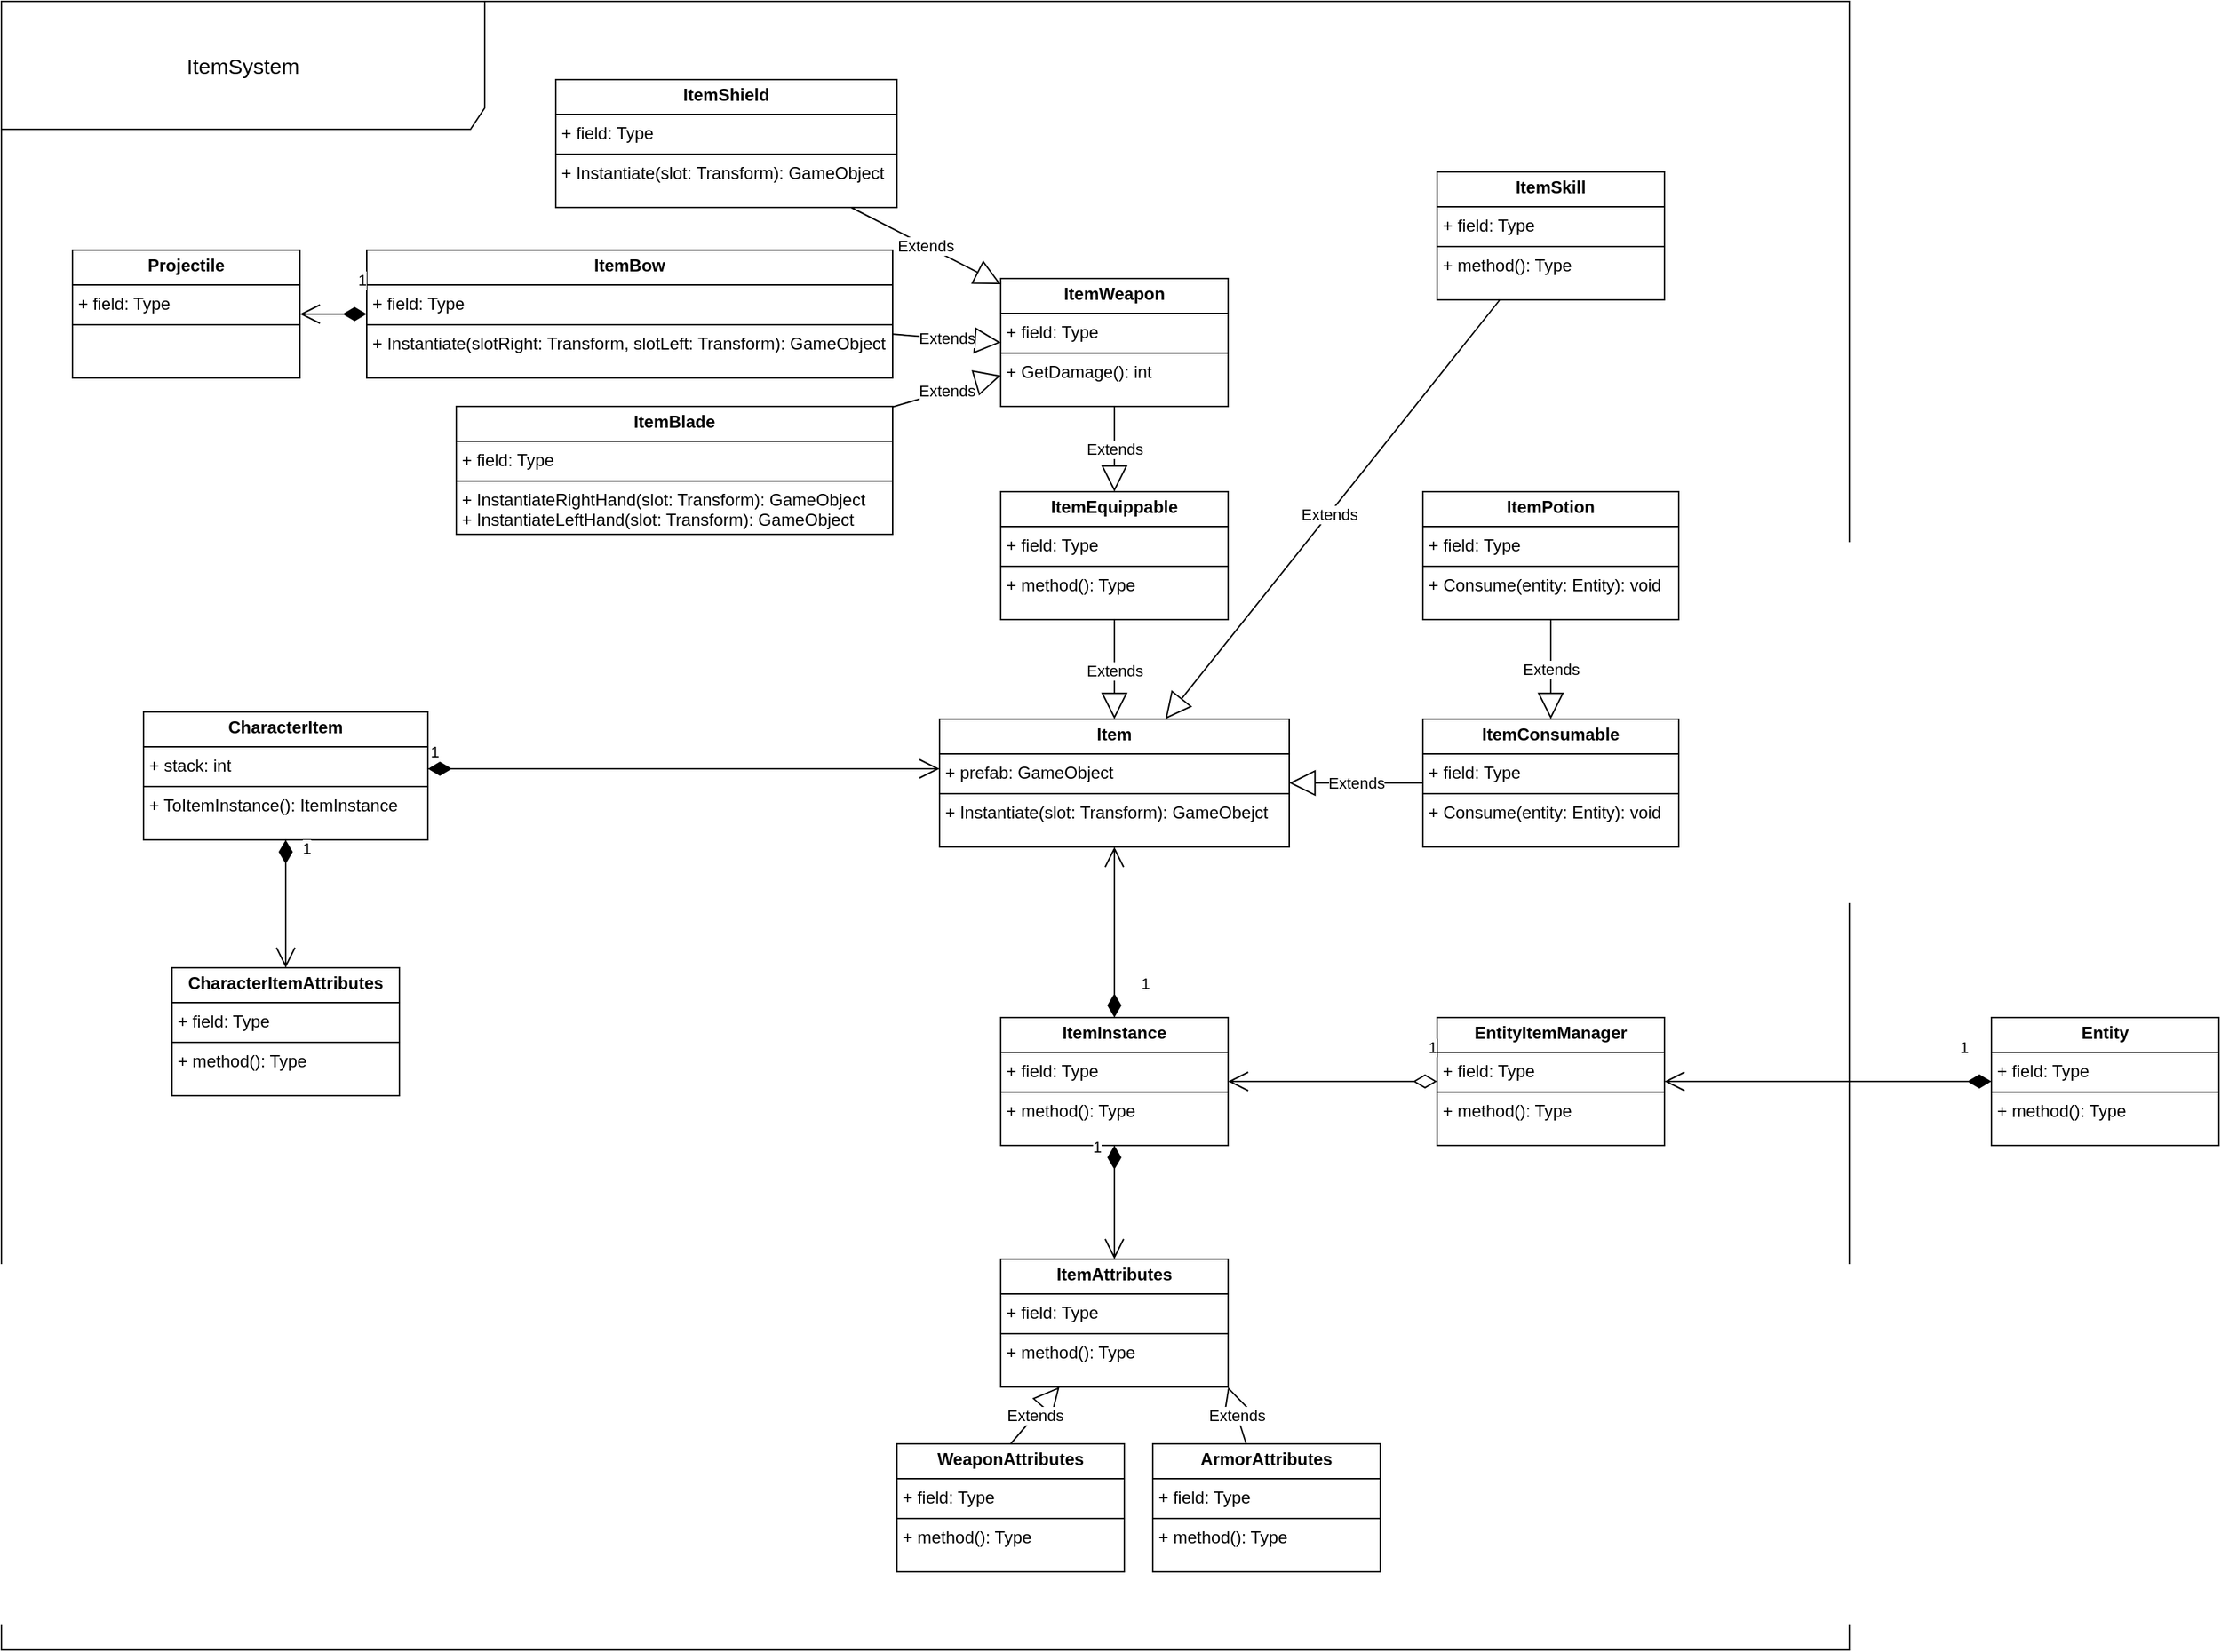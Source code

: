 <mxfile version="24.6.4" type="github">
  <diagram name="第 1 页" id="5KK2oKJwJybRAGpgq_K9">
    <mxGraphModel dx="3420" dy="884" grid="1" gridSize="10" guides="1" tooltips="1" connect="1" arrows="1" fold="1" page="1" pageScale="1" pageWidth="1920" pageHeight="1080" math="0" shadow="0">
      <root>
        <mxCell id="0" />
        <mxCell id="1" parent="0" />
        <mxCell id="GsPyic6-YAyymmCnxKHt-7" value="&lt;p style=&quot;margin:0px;margin-top:4px;text-align:center;&quot;&gt;&lt;b&gt;Item&lt;/b&gt;&lt;/p&gt;&lt;hr size=&quot;1&quot; style=&quot;border-style:solid;&quot;&gt;&lt;p style=&quot;margin:0px;margin-left:4px;&quot;&gt;+ prefab: GameObject&lt;/p&gt;&lt;hr size=&quot;1&quot; style=&quot;border-style:solid;&quot;&gt;&lt;p style=&quot;margin:0px;margin-left:4px;&quot;&gt;+ Instantiate(slot: Transform): GameObejct&lt;/p&gt;" style="verticalAlign=top;align=left;overflow=fill;html=1;whiteSpace=wrap;" vertex="1" parent="1">
          <mxGeometry x="430" y="635" width="246" height="90" as="geometry" />
        </mxCell>
        <mxCell id="GsPyic6-YAyymmCnxKHt-8" value="&lt;p style=&quot;margin:0px;margin-top:4px;text-align:center;&quot;&gt;&lt;b&gt;CharacterItem&lt;/b&gt;&lt;/p&gt;&lt;hr size=&quot;1&quot; style=&quot;border-style:solid;&quot;&gt;&lt;p style=&quot;margin:0px;margin-left:4px;&quot;&gt;+ stack: int&lt;/p&gt;&lt;hr size=&quot;1&quot; style=&quot;border-style:solid;&quot;&gt;&lt;p style=&quot;margin:0px;margin-left:4px;&quot;&gt;+ ToItemInstance(): ItemInstance&lt;/p&gt;" style="verticalAlign=top;align=left;overflow=fill;html=1;whiteSpace=wrap;" vertex="1" parent="1">
          <mxGeometry x="-130" y="630" width="200" height="90" as="geometry" />
        </mxCell>
        <mxCell id="GsPyic6-YAyymmCnxKHt-9" value="1" style="endArrow=open;html=1;endSize=12;startArrow=diamondThin;startSize=14;startFill=1;edgeStyle=orthogonalEdgeStyle;align=left;verticalAlign=bottom;rounded=0;" edge="1" parent="1" source="GsPyic6-YAyymmCnxKHt-8" target="GsPyic6-YAyymmCnxKHt-7">
          <mxGeometry x="-1" y="3" relative="1" as="geometry">
            <mxPoint x="330" y="735" as="sourcePoint" />
            <mxPoint x="500" y="795" as="targetPoint" />
            <Array as="points">
              <mxPoint x="230" y="670" />
              <mxPoint x="230" y="670" />
            </Array>
          </mxGeometry>
        </mxCell>
        <mxCell id="GsPyic6-YAyymmCnxKHt-10" value="&lt;p style=&quot;margin:0px;margin-top:4px;text-align:center;&quot;&gt;&lt;b&gt;CharacterItemAttributes&lt;/b&gt;&lt;/p&gt;&lt;hr size=&quot;1&quot; style=&quot;border-style:solid;&quot;&gt;&lt;p style=&quot;margin:0px;margin-left:4px;&quot;&gt;+ field: Type&lt;/p&gt;&lt;hr size=&quot;1&quot; style=&quot;border-style:solid;&quot;&gt;&lt;p style=&quot;margin:0px;margin-left:4px;&quot;&gt;+ method(): Type&lt;/p&gt;" style="verticalAlign=top;align=left;overflow=fill;html=1;whiteSpace=wrap;" vertex="1" parent="1">
          <mxGeometry x="-110" y="810" width="160" height="90" as="geometry" />
        </mxCell>
        <mxCell id="GsPyic6-YAyymmCnxKHt-11" value="1" style="endArrow=open;html=1;endSize=12;startArrow=diamondThin;startSize=14;startFill=1;edgeStyle=orthogonalEdgeStyle;align=left;verticalAlign=bottom;rounded=0;exitX=0.5;exitY=1;exitDx=0;exitDy=0;entryX=0.5;entryY=0;entryDx=0;entryDy=0;" edge="1" parent="1" source="GsPyic6-YAyymmCnxKHt-8" target="GsPyic6-YAyymmCnxKHt-10">
          <mxGeometry x="-0.667" y="10" relative="1" as="geometry">
            <mxPoint x="60" y="970" as="sourcePoint" />
            <mxPoint x="220" y="970" as="targetPoint" />
            <mxPoint as="offset" />
          </mxGeometry>
        </mxCell>
        <mxCell id="GsPyic6-YAyymmCnxKHt-13" value="&lt;p style=&quot;margin:0px;margin-top:4px;text-align:center;&quot;&gt;&lt;b&gt;ItemEquippable&lt;/b&gt;&lt;/p&gt;&lt;hr size=&quot;1&quot; style=&quot;border-style:solid;&quot;&gt;&lt;p style=&quot;margin:0px;margin-left:4px;&quot;&gt;+ field: Type&lt;/p&gt;&lt;hr size=&quot;1&quot; style=&quot;border-style:solid;&quot;&gt;&lt;p style=&quot;margin:0px;margin-left:4px;&quot;&gt;+ method(): Type&lt;/p&gt;" style="verticalAlign=top;align=left;overflow=fill;html=1;whiteSpace=wrap;" vertex="1" parent="1">
          <mxGeometry x="473" y="475" width="160" height="90" as="geometry" />
        </mxCell>
        <mxCell id="GsPyic6-YAyymmCnxKHt-14" value="Extends" style="endArrow=block;endSize=16;endFill=0;html=1;rounded=0;exitX=0.5;exitY=1;exitDx=0;exitDy=0;" edge="1" parent="1" source="GsPyic6-YAyymmCnxKHt-13" target="GsPyic6-YAyymmCnxKHt-7">
          <mxGeometry x="0.02" width="160" relative="1" as="geometry">
            <mxPoint x="380" y="665" as="sourcePoint" />
            <mxPoint x="540" y="665" as="targetPoint" />
            <mxPoint as="offset" />
          </mxGeometry>
        </mxCell>
        <mxCell id="GsPyic6-YAyymmCnxKHt-15" value="&lt;p style=&quot;margin:0px;margin-top:4px;text-align:center;&quot;&gt;&lt;b&gt;ItemInstance&lt;/b&gt;&lt;/p&gt;&lt;hr size=&quot;1&quot; style=&quot;border-style:solid;&quot;&gt;&lt;p style=&quot;margin:0px;margin-left:4px;&quot;&gt;+ field: Type&lt;/p&gt;&lt;hr size=&quot;1&quot; style=&quot;border-style:solid;&quot;&gt;&lt;p style=&quot;margin:0px;margin-left:4px;&quot;&gt;+ method(): Type&lt;/p&gt;" style="verticalAlign=top;align=left;overflow=fill;html=1;whiteSpace=wrap;" vertex="1" parent="1">
          <mxGeometry x="473" y="845" width="160" height="90" as="geometry" />
        </mxCell>
        <mxCell id="GsPyic6-YAyymmCnxKHt-16" value="1" style="endArrow=open;html=1;endSize=12;startArrow=diamondThin;startSize=14;startFill=1;edgeStyle=orthogonalEdgeStyle;align=left;verticalAlign=bottom;rounded=0;exitX=0.5;exitY=0;exitDx=0;exitDy=0;" edge="1" parent="1" source="GsPyic6-YAyymmCnxKHt-15" target="GsPyic6-YAyymmCnxKHt-7">
          <mxGeometry x="-0.75" y="-17" relative="1" as="geometry">
            <mxPoint x="380" y="835" as="sourcePoint" />
            <mxPoint x="540" y="835" as="targetPoint" />
            <mxPoint as="offset" />
          </mxGeometry>
        </mxCell>
        <mxCell id="GsPyic6-YAyymmCnxKHt-17" value="&lt;p style=&quot;margin:0px;margin-top:4px;text-align:center;&quot;&gt;&lt;b&gt;ItemAttributes&lt;/b&gt;&lt;/p&gt;&lt;hr size=&quot;1&quot; style=&quot;border-style:solid;&quot;&gt;&lt;p style=&quot;margin:0px;margin-left:4px;&quot;&gt;+ field: Type&lt;/p&gt;&lt;hr size=&quot;1&quot; style=&quot;border-style:solid;&quot;&gt;&lt;p style=&quot;margin:0px;margin-left:4px;&quot;&gt;+ method(): Type&lt;/p&gt;" style="verticalAlign=top;align=left;overflow=fill;html=1;whiteSpace=wrap;" vertex="1" parent="1">
          <mxGeometry x="473" y="1015" width="160" height="90" as="geometry" />
        </mxCell>
        <mxCell id="GsPyic6-YAyymmCnxKHt-18" value="1" style="endArrow=open;html=1;endSize=12;startArrow=diamondThin;startSize=14;startFill=1;edgeStyle=orthogonalEdgeStyle;align=left;verticalAlign=bottom;rounded=0;exitX=0.5;exitY=1;exitDx=0;exitDy=0;" edge="1" parent="1" source="GsPyic6-YAyymmCnxKHt-15" target="GsPyic6-YAyymmCnxKHt-17">
          <mxGeometry x="-0.75" y="-17" relative="1" as="geometry">
            <mxPoint x="563" y="855" as="sourcePoint" />
            <mxPoint x="563" y="775" as="targetPoint" />
            <mxPoint as="offset" />
          </mxGeometry>
        </mxCell>
        <mxCell id="GsPyic6-YAyymmCnxKHt-19" value="&lt;p style=&quot;margin:0px;margin-top:4px;text-align:center;&quot;&gt;&lt;b&gt;WeaponAttributes&lt;/b&gt;&lt;/p&gt;&lt;hr size=&quot;1&quot; style=&quot;border-style:solid;&quot;&gt;&lt;p style=&quot;margin:0px;margin-left:4px;&quot;&gt;+ field: Type&lt;/p&gt;&lt;hr size=&quot;1&quot; style=&quot;border-style:solid;&quot;&gt;&lt;p style=&quot;margin:0px;margin-left:4px;&quot;&gt;+ method(): Type&lt;/p&gt;" style="verticalAlign=top;align=left;overflow=fill;html=1;whiteSpace=wrap;" vertex="1" parent="1">
          <mxGeometry x="400" y="1145" width="160" height="90" as="geometry" />
        </mxCell>
        <mxCell id="GsPyic6-YAyymmCnxKHt-20" value="&lt;p style=&quot;margin:0px;margin-top:4px;text-align:center;&quot;&gt;&lt;b&gt;ArmorAttributes&lt;/b&gt;&lt;/p&gt;&lt;hr size=&quot;1&quot; style=&quot;border-style:solid;&quot;&gt;&lt;p style=&quot;margin:0px;margin-left:4px;&quot;&gt;+ field: Type&lt;/p&gt;&lt;hr size=&quot;1&quot; style=&quot;border-style:solid;&quot;&gt;&lt;p style=&quot;margin:0px;margin-left:4px;&quot;&gt;+ method(): Type&lt;/p&gt;" style="verticalAlign=top;align=left;overflow=fill;html=1;whiteSpace=wrap;" vertex="1" parent="1">
          <mxGeometry x="580" y="1145" width="160" height="90" as="geometry" />
        </mxCell>
        <mxCell id="GsPyic6-YAyymmCnxKHt-21" value="Extends" style="endArrow=block;endSize=16;endFill=0;html=1;rounded=0;exitX=0.5;exitY=0;exitDx=0;exitDy=0;" edge="1" parent="1" source="GsPyic6-YAyymmCnxKHt-19" target="GsPyic6-YAyymmCnxKHt-17">
          <mxGeometry width="160" relative="1" as="geometry">
            <mxPoint x="303" y="765" as="sourcePoint" />
            <mxPoint x="303" y="845" as="targetPoint" />
          </mxGeometry>
        </mxCell>
        <mxCell id="GsPyic6-YAyymmCnxKHt-22" value="Extends" style="endArrow=block;endSize=16;endFill=0;html=1;rounded=0;entryX=1;entryY=1;entryDx=0;entryDy=0;" edge="1" parent="1" source="GsPyic6-YAyymmCnxKHt-20" target="GsPyic6-YAyymmCnxKHt-17">
          <mxGeometry width="160" relative="1" as="geometry">
            <mxPoint x="410" y="1155" as="sourcePoint" />
            <mxPoint x="489" y="1105" as="targetPoint" />
          </mxGeometry>
        </mxCell>
        <mxCell id="GsPyic6-YAyymmCnxKHt-23" value="&lt;p style=&quot;margin:0px;margin-top:4px;text-align:center;&quot;&gt;&lt;b&gt;ItemWeapon&lt;/b&gt;&lt;/p&gt;&lt;hr size=&quot;1&quot; style=&quot;border-style:solid;&quot;&gt;&lt;p style=&quot;margin:0px;margin-left:4px;&quot;&gt;+ field: Type&lt;/p&gt;&lt;hr size=&quot;1&quot; style=&quot;border-style:solid;&quot;&gt;&lt;p style=&quot;margin:0px;margin-left:4px;&quot;&gt;+ GetDamage(): int&lt;/p&gt;" style="verticalAlign=top;align=left;overflow=fill;html=1;whiteSpace=wrap;" vertex="1" parent="1">
          <mxGeometry x="473" y="325" width="160" height="90" as="geometry" />
        </mxCell>
        <mxCell id="GsPyic6-YAyymmCnxKHt-24" value="Extends" style="endArrow=block;endSize=16;endFill=0;html=1;rounded=0;entryX=0.5;entryY=0;entryDx=0;entryDy=0;" edge="1" parent="1" source="GsPyic6-YAyymmCnxKHt-23" target="GsPyic6-YAyymmCnxKHt-13">
          <mxGeometry width="160" relative="1" as="geometry">
            <mxPoint x="563" y="605" as="sourcePoint" />
            <mxPoint x="563" y="685" as="targetPoint" />
          </mxGeometry>
        </mxCell>
        <mxCell id="GsPyic6-YAyymmCnxKHt-25" value="&lt;p style=&quot;margin:0px;margin-top:4px;text-align:center;&quot;&gt;&lt;b&gt;ItemBlade&lt;/b&gt;&lt;/p&gt;&lt;hr size=&quot;1&quot; style=&quot;border-style:solid;&quot;&gt;&lt;p style=&quot;margin:0px;margin-left:4px;&quot;&gt;+ field: Type&lt;/p&gt;&lt;hr size=&quot;1&quot; style=&quot;border-style:solid;&quot;&gt;&lt;p style=&quot;margin:0px;margin-left:4px;&quot;&gt;+ InstantiateRightHand(slot: Transform): GameObject&lt;/p&gt;&lt;p style=&quot;margin:0px;margin-left:4px;&quot;&gt;+ InstantiateLeftHand(slot: Transform): GameObject&lt;br&gt;&lt;/p&gt;" style="verticalAlign=top;align=left;overflow=fill;html=1;whiteSpace=wrap;" vertex="1" parent="1">
          <mxGeometry x="90" y="415" width="307" height="90" as="geometry" />
        </mxCell>
        <mxCell id="GsPyic6-YAyymmCnxKHt-26" value="Extends" style="endArrow=block;endSize=16;endFill=0;html=1;rounded=0;" edge="1" parent="1" source="GsPyic6-YAyymmCnxKHt-25" target="GsPyic6-YAyymmCnxKHt-23">
          <mxGeometry width="160" relative="1" as="geometry">
            <mxPoint x="563" y="425" as="sourcePoint" />
            <mxPoint x="563" y="515" as="targetPoint" />
          </mxGeometry>
        </mxCell>
        <mxCell id="GsPyic6-YAyymmCnxKHt-27" value="&lt;p style=&quot;margin:0px;margin-top:4px;text-align:center;&quot;&gt;&lt;b&gt;ItemBow&lt;/b&gt;&lt;/p&gt;&lt;hr size=&quot;1&quot; style=&quot;border-style:solid;&quot;&gt;&lt;p style=&quot;margin:0px;margin-left:4px;&quot;&gt;+ field: Type&lt;/p&gt;&lt;hr size=&quot;1&quot; style=&quot;border-style:solid;&quot;&gt;&lt;p style=&quot;margin:0px;margin-left:4px;&quot;&gt;+ Instantiate(slotRight: Transform, slotLeft: Transform): GameObject&lt;/p&gt;" style="verticalAlign=top;align=left;overflow=fill;html=1;whiteSpace=wrap;" vertex="1" parent="1">
          <mxGeometry x="27" y="305" width="370" height="90" as="geometry" />
        </mxCell>
        <mxCell id="GsPyic6-YAyymmCnxKHt-29" value="Extends" style="endArrow=block;endSize=16;endFill=0;html=1;rounded=0;entryX=0;entryY=0.5;entryDx=0;entryDy=0;" edge="1" parent="1" source="GsPyic6-YAyymmCnxKHt-27" target="GsPyic6-YAyymmCnxKHt-23">
          <mxGeometry width="160" relative="1" as="geometry">
            <mxPoint x="395" y="265" as="sourcePoint" />
            <mxPoint x="497" y="335" as="targetPoint" />
          </mxGeometry>
        </mxCell>
        <mxCell id="GsPyic6-YAyymmCnxKHt-30" value="&lt;p style=&quot;margin:0px;margin-top:4px;text-align:center;&quot;&gt;&lt;b&gt;Projectile&lt;/b&gt;&lt;/p&gt;&lt;hr size=&quot;1&quot; style=&quot;border-style:solid;&quot;&gt;&lt;p style=&quot;margin:0px;margin-left:4px;&quot;&gt;+ field: Type&lt;/p&gt;&lt;hr size=&quot;1&quot; style=&quot;border-style:solid;&quot;&gt;&lt;p style=&quot;margin:0px;margin-left:4px;&quot;&gt;&lt;br&gt;&lt;/p&gt;" style="verticalAlign=top;align=left;overflow=fill;html=1;whiteSpace=wrap;" vertex="1" parent="1">
          <mxGeometry x="-180" y="305" width="160" height="90" as="geometry" />
        </mxCell>
        <mxCell id="GsPyic6-YAyymmCnxKHt-31" value="1" style="endArrow=open;html=1;endSize=12;startArrow=diamondThin;startSize=14;startFill=1;edgeStyle=orthogonalEdgeStyle;align=left;verticalAlign=bottom;rounded=0;" edge="1" parent="1" source="GsPyic6-YAyymmCnxKHt-27" target="GsPyic6-YAyymmCnxKHt-30">
          <mxGeometry x="-0.667" y="-15" relative="1" as="geometry">
            <mxPoint x="650" y="125" as="sourcePoint" />
            <mxPoint x="810" y="125" as="targetPoint" />
            <mxPoint as="offset" />
          </mxGeometry>
        </mxCell>
        <mxCell id="GsPyic6-YAyymmCnxKHt-32" value="&lt;p style=&quot;margin:0px;margin-top:4px;text-align:center;&quot;&gt;&lt;b&gt;ItemShield&lt;/b&gt;&lt;/p&gt;&lt;hr size=&quot;1&quot; style=&quot;border-style:solid;&quot;&gt;&lt;p style=&quot;margin:0px;margin-left:4px;&quot;&gt;+ field: Type&lt;/p&gt;&lt;hr size=&quot;1&quot; style=&quot;border-style:solid;&quot;&gt;&lt;p style=&quot;margin:0px;margin-left:4px;&quot;&gt;+ Instantiate(slot: Transform): GameObject&lt;/p&gt;" style="verticalAlign=top;align=left;overflow=fill;html=1;whiteSpace=wrap;" vertex="1" parent="1">
          <mxGeometry x="160" y="185" width="240" height="90" as="geometry" />
        </mxCell>
        <mxCell id="GsPyic6-YAyymmCnxKHt-33" value="Extends" style="endArrow=block;endSize=16;endFill=0;html=1;rounded=0;" edge="1" parent="1" source="GsPyic6-YAyymmCnxKHt-32" target="GsPyic6-YAyymmCnxKHt-23">
          <mxGeometry width="160" relative="1" as="geometry">
            <mxPoint x="768" y="265" as="sourcePoint" />
            <mxPoint x="700" y="335" as="targetPoint" />
          </mxGeometry>
        </mxCell>
        <mxCell id="GsPyic6-YAyymmCnxKHt-34" value="&lt;p style=&quot;margin:0px;margin-top:4px;text-align:center;&quot;&gt;&lt;b&gt;EntityItemManager&lt;/b&gt;&lt;/p&gt;&lt;hr size=&quot;1&quot; style=&quot;border-style:solid;&quot;&gt;&lt;p style=&quot;margin:0px;margin-left:4px;&quot;&gt;+ field: Type&lt;/p&gt;&lt;hr size=&quot;1&quot; style=&quot;border-style:solid;&quot;&gt;&lt;p style=&quot;margin:0px;margin-left:4px;&quot;&gt;+ method(): Type&lt;/p&gt;" style="verticalAlign=top;align=left;overflow=fill;html=1;whiteSpace=wrap;" vertex="1" parent="1">
          <mxGeometry x="780" y="845" width="160" height="90" as="geometry" />
        </mxCell>
        <mxCell id="GsPyic6-YAyymmCnxKHt-36" value="1" style="endArrow=open;html=1;endSize=12;startArrow=diamondThin;startSize=14;startFill=0;edgeStyle=orthogonalEdgeStyle;align=left;verticalAlign=bottom;rounded=0;" edge="1" parent="1" source="GsPyic6-YAyymmCnxKHt-34" target="GsPyic6-YAyymmCnxKHt-15">
          <mxGeometry x="-0.887" y="-15" relative="1" as="geometry">
            <mxPoint x="410" y="895" as="sourcePoint" />
            <mxPoint x="570" y="895" as="targetPoint" />
            <mxPoint as="offset" />
          </mxGeometry>
        </mxCell>
        <mxCell id="GsPyic6-YAyymmCnxKHt-37" value="&lt;p style=&quot;margin:0px;margin-top:4px;text-align:center;&quot;&gt;&lt;b&gt;Entity&lt;/b&gt;&lt;/p&gt;&lt;hr size=&quot;1&quot; style=&quot;border-style:solid;&quot;&gt;&lt;p style=&quot;margin:0px;margin-left:4px;&quot;&gt;+ field: Type&lt;/p&gt;&lt;hr size=&quot;1&quot; style=&quot;border-style:solid;&quot;&gt;&lt;p style=&quot;margin:0px;margin-left:4px;&quot;&gt;+ method(): Type&lt;/p&gt;" style="verticalAlign=top;align=left;overflow=fill;html=1;whiteSpace=wrap;" vertex="1" parent="1">
          <mxGeometry x="1170" y="845" width="160" height="90" as="geometry" />
        </mxCell>
        <mxCell id="GsPyic6-YAyymmCnxKHt-38" value="1" style="endArrow=open;html=1;endSize=12;startArrow=diamondThin;startSize=14;startFill=1;edgeStyle=orthogonalEdgeStyle;align=left;verticalAlign=bottom;rounded=0;" edge="1" parent="1" source="GsPyic6-YAyymmCnxKHt-37" target="GsPyic6-YAyymmCnxKHt-34">
          <mxGeometry x="-0.789" y="-15" relative="1" as="geometry">
            <mxPoint x="1200" y="970" as="sourcePoint" />
            <mxPoint x="1310" y="900" as="targetPoint" />
            <mxPoint as="offset" />
          </mxGeometry>
        </mxCell>
        <mxCell id="GsPyic6-YAyymmCnxKHt-39" value="&lt;font style=&quot;font-size: 15px;&quot;&gt;ItemSystem&lt;/font&gt;" style="shape=umlFrame;whiteSpace=wrap;html=1;pointerEvents=0;width=340;height=90;" vertex="1" parent="1">
          <mxGeometry x="-230" y="130" width="1300" height="1160" as="geometry" />
        </mxCell>
        <mxCell id="GsPyic6-YAyymmCnxKHt-41" value="&lt;p style=&quot;margin:0px;margin-top:4px;text-align:center;&quot;&gt;&lt;b&gt;ItemConsumable&lt;/b&gt;&lt;/p&gt;&lt;hr size=&quot;1&quot; style=&quot;border-style:solid;&quot;&gt;&lt;p style=&quot;margin:0px;margin-left:4px;&quot;&gt;+ field: Type&lt;/p&gt;&lt;hr size=&quot;1&quot; style=&quot;border-style:solid;&quot;&gt;&lt;p style=&quot;margin:0px;margin-left:4px;&quot;&gt;+ Consume(entity: Entity): void&lt;/p&gt;" style="verticalAlign=top;align=left;overflow=fill;html=1;whiteSpace=wrap;" vertex="1" parent="1">
          <mxGeometry x="770" y="635" width="180" height="90" as="geometry" />
        </mxCell>
        <mxCell id="GsPyic6-YAyymmCnxKHt-42" value="Extends" style="endArrow=block;endSize=16;endFill=0;html=1;rounded=0;" edge="1" parent="1" source="GsPyic6-YAyymmCnxKHt-41" target="GsPyic6-YAyymmCnxKHt-7">
          <mxGeometry width="160" relative="1" as="geometry">
            <mxPoint x="563" y="575" as="sourcePoint" />
            <mxPoint x="563" y="645" as="targetPoint" />
          </mxGeometry>
        </mxCell>
        <mxCell id="GsPyic6-YAyymmCnxKHt-43" value="&lt;p style=&quot;margin:0px;margin-top:4px;text-align:center;&quot;&gt;&lt;b&gt;ItemPotion&lt;/b&gt;&lt;/p&gt;&lt;hr size=&quot;1&quot; style=&quot;border-style:solid;&quot;&gt;&lt;p style=&quot;margin:0px;margin-left:4px;&quot;&gt;+ field: Type&lt;/p&gt;&lt;hr size=&quot;1&quot; style=&quot;border-style:solid;&quot;&gt;&lt;p style=&quot;margin:0px;margin-left:4px;&quot;&gt;+ Consume(entity: Entity): void&lt;/p&gt;" style="verticalAlign=top;align=left;overflow=fill;html=1;whiteSpace=wrap;" vertex="1" parent="1">
          <mxGeometry x="770" y="475" width="180" height="90" as="geometry" />
        </mxCell>
        <mxCell id="GsPyic6-YAyymmCnxKHt-44" value="Extends" style="endArrow=block;endSize=16;endFill=0;html=1;rounded=0;" edge="1" parent="1" source="GsPyic6-YAyymmCnxKHt-43" target="GsPyic6-YAyymmCnxKHt-41">
          <mxGeometry width="160" relative="1" as="geometry">
            <mxPoint x="780" y="690" as="sourcePoint" />
            <mxPoint x="686" y="690" as="targetPoint" />
          </mxGeometry>
        </mxCell>
        <mxCell id="GsPyic6-YAyymmCnxKHt-46" value="&lt;p style=&quot;margin:0px;margin-top:4px;text-align:center;&quot;&gt;&lt;b&gt;ItemSkill&lt;/b&gt;&lt;/p&gt;&lt;hr size=&quot;1&quot; style=&quot;border-style:solid;&quot;&gt;&lt;p style=&quot;margin:0px;margin-left:4px;&quot;&gt;+ field: Type&lt;/p&gt;&lt;hr size=&quot;1&quot; style=&quot;border-style:solid;&quot;&gt;&lt;p style=&quot;margin:0px;margin-left:4px;&quot;&gt;+ method(): Type&lt;/p&gt;" style="verticalAlign=top;align=left;overflow=fill;html=1;whiteSpace=wrap;" vertex="1" parent="1">
          <mxGeometry x="780" y="250" width="160" height="90" as="geometry" />
        </mxCell>
        <mxCell id="GsPyic6-YAyymmCnxKHt-47" value="Extends" style="endArrow=block;endSize=16;endFill=0;html=1;rounded=0;" edge="1" parent="1" source="GsPyic6-YAyymmCnxKHt-46" target="GsPyic6-YAyymmCnxKHt-7">
          <mxGeometry x="0.02" width="160" relative="1" as="geometry">
            <mxPoint x="563" y="575" as="sourcePoint" />
            <mxPoint x="563" y="645" as="targetPoint" />
            <mxPoint as="offset" />
          </mxGeometry>
        </mxCell>
      </root>
    </mxGraphModel>
  </diagram>
</mxfile>
